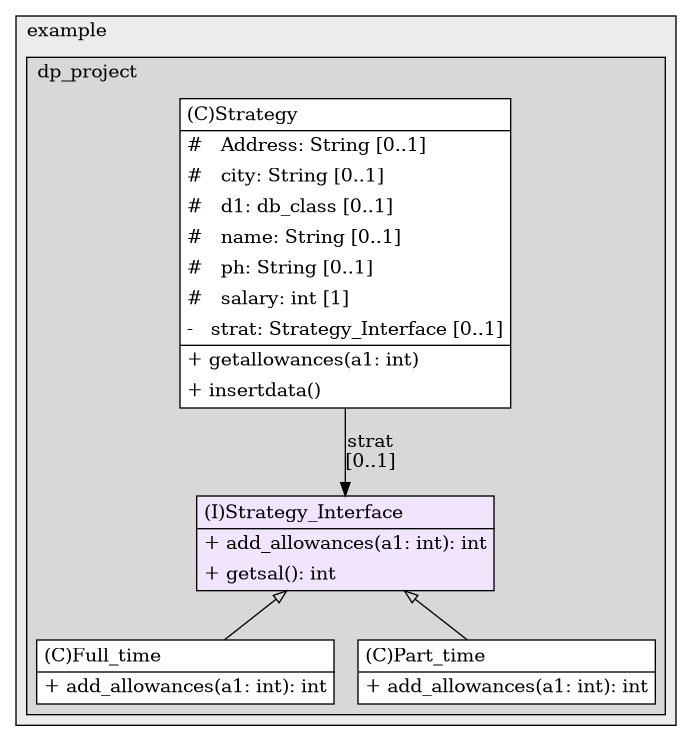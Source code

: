 @startuml

/' diagram meta data start
config=StructureConfiguration;
{
  "projectClassification": {
    "searchMode": "OpenProject", // OpenProject, AllProjects
    "includedProjects": "",
    "pathEndKeywords": "*.impl",
    "isClientPath": "",
    "isClientName": "",
    "isTestPath": "",
    "isTestName": "",
    "isMappingPath": "",
    "isMappingName": "",
    "isDataAccessPath": "",
    "isDataAccessName": "",
    "isDataStructurePath": "",
    "isDataStructureName": "",
    "isInterfaceStructuresPath": "",
    "isInterfaceStructuresName": "",
    "isEntryPointPath": "",
    "isEntryPointName": "",
    "treatFinalFieldsAsMandatory": false
  },
  "graphRestriction": {
    "classPackageExcludeFilter": "",
    "classPackageIncludeFilter": "",
    "classNameExcludeFilter": "",
    "classNameIncludeFilter": "",
    "methodNameExcludeFilter": "",
    "methodNameIncludeFilter": "",
    "removeByInheritance": "", // inheritance/annotation based filtering is done in a second step
    "removeByAnnotation": "",
    "removeByClassPackage": "", // cleanup the graph after inheritance/annotation based filtering is done
    "removeByClassName": "",
    "cutMappings": false,
    "cutEnum": true,
    "cutTests": true,
    "cutClient": true,
    "cutDataAccess": false,
    "cutInterfaceStructures": false,
    "cutDataStructures": false,
    "cutGetterAndSetter": true,
    "cutConstructors": true
  },
  "graphTraversal": {
    "forwardDepth": 6,
    "backwardDepth": 6,
    "classPackageExcludeFilter": "",
    "classPackageIncludeFilter": "",
    "classNameExcludeFilter": "",
    "classNameIncludeFilter": "",
    "methodNameExcludeFilter": "",
    "methodNameIncludeFilter": "",
    "hideMappings": false,
    "hideDataStructures": false,
    "hidePrivateMethods": true,
    "hideInterfaceCalls": true, // indirection: implementation -> interface (is hidden) -> implementation
    "onlyShowApplicationEntryPoints": false, // root node is included
    "useMethodCallsForStructureDiagram": "ForwardOnly" // ForwardOnly, BothDirections, No
  },
  "details": {
    "aggregation": "GroupByClass", // ByClass, GroupByClass, None
    "showClassGenericTypes": true,
    "showMethods": true,
    "showMethodParameterNames": true,
    "showMethodParameterTypes": true,
    "showMethodReturnType": true,
    "showPackageLevels": 2,
    "showDetailedClassStructure": true
  },
  "rootClass": "com.example.dp_project.Stragety_Pattern.Strategy_Interface",
  "extensionCallbackMethod": "" // qualified.class.name#methodName - signature: public static String method(String)
}
diagram meta data end '/



digraph g {
    rankdir="TB"
    splines=polyline
    

'nodes 
subgraph cluster_1322970774 { 
   	label=example
	labeljust=l
	fillcolor="#ececec"
	style=filled
   
   subgraph cluster_387815786 { 
   	label=dp_project
	labeljust=l
	fillcolor="#d8d8d8"
	style=filled
   
   Full_time726857317[
	label=<<TABLE BORDER="1" CELLBORDER="0" CELLPADDING="4" CELLSPACING="0">
<TR><TD ALIGN="LEFT" >(C)Full_time</TD></TR>
<HR/>
<TR><TD ALIGN="LEFT" >+ add_allowances(a1: int): int</TD></TR>
</TABLE>>
	style=filled
	margin=0
	shape=plaintext
	fillcolor="#FFFFFF"
];

Part_time726857317[
	label=<<TABLE BORDER="1" CELLBORDER="0" CELLPADDING="4" CELLSPACING="0">
<TR><TD ALIGN="LEFT" >(C)Part_time</TD></TR>
<HR/>
<TR><TD ALIGN="LEFT" >+ add_allowances(a1: int): int</TD></TR>
</TABLE>>
	style=filled
	margin=0
	shape=plaintext
	fillcolor="#FFFFFF"
];

Strategy726857317[
	label=<<TABLE BORDER="1" CELLBORDER="0" CELLPADDING="4" CELLSPACING="0">
<TR><TD ALIGN="LEFT" >(C)Strategy</TD></TR>
<HR/>
<TR><TD ALIGN="LEFT" >#   Address: String [0..1]</TD></TR>
<TR><TD ALIGN="LEFT" >#   city: String [0..1]</TD></TR>
<TR><TD ALIGN="LEFT" >#   d1: db_class [0..1]</TD></TR>
<TR><TD ALIGN="LEFT" >#   name: String [0..1]</TD></TR>
<TR><TD ALIGN="LEFT" >#   ph: String [0..1]</TD></TR>
<TR><TD ALIGN="LEFT" >#   salary: int [1]</TD></TR>
<TR><TD ALIGN="LEFT" >-   strat: Strategy_Interface [0..1]</TD></TR>
<HR/>
<TR><TD ALIGN="LEFT" >+ getallowances(a1: int)</TD></TR>
<TR><TD ALIGN="LEFT" >+ insertdata()</TD></TR>
</TABLE>>
	style=filled
	margin=0
	shape=plaintext
	fillcolor="#FFFFFF"
];

Strategy_Interface726857317[
	label=<<TABLE BORDER="1" CELLBORDER="0" CELLPADDING="4" CELLSPACING="0">
<TR><TD ALIGN="LEFT" >(I)Strategy_Interface</TD></TR>
<HR/>
<TR><TD ALIGN="LEFT" >+ add_allowances(a1: int): int</TD></TR>
<TR><TD ALIGN="LEFT" >+ getsal(): int</TD></TR>
</TABLE>>
	style=filled
	margin=0
	shape=plaintext
	fillcolor="#F1E5FD"
];
} 
} 

'edges    
Strategy726857317 -> Strategy_Interface726857317[label="strat
[0..1]"];
Strategy_Interface726857317 -> Full_time726857317[arrowhead=none, arrowtail=empty, dir=both];
Strategy_Interface726857317 -> Part_time726857317[arrowhead=none, arrowtail=empty, dir=both];
    
}
@enduml
